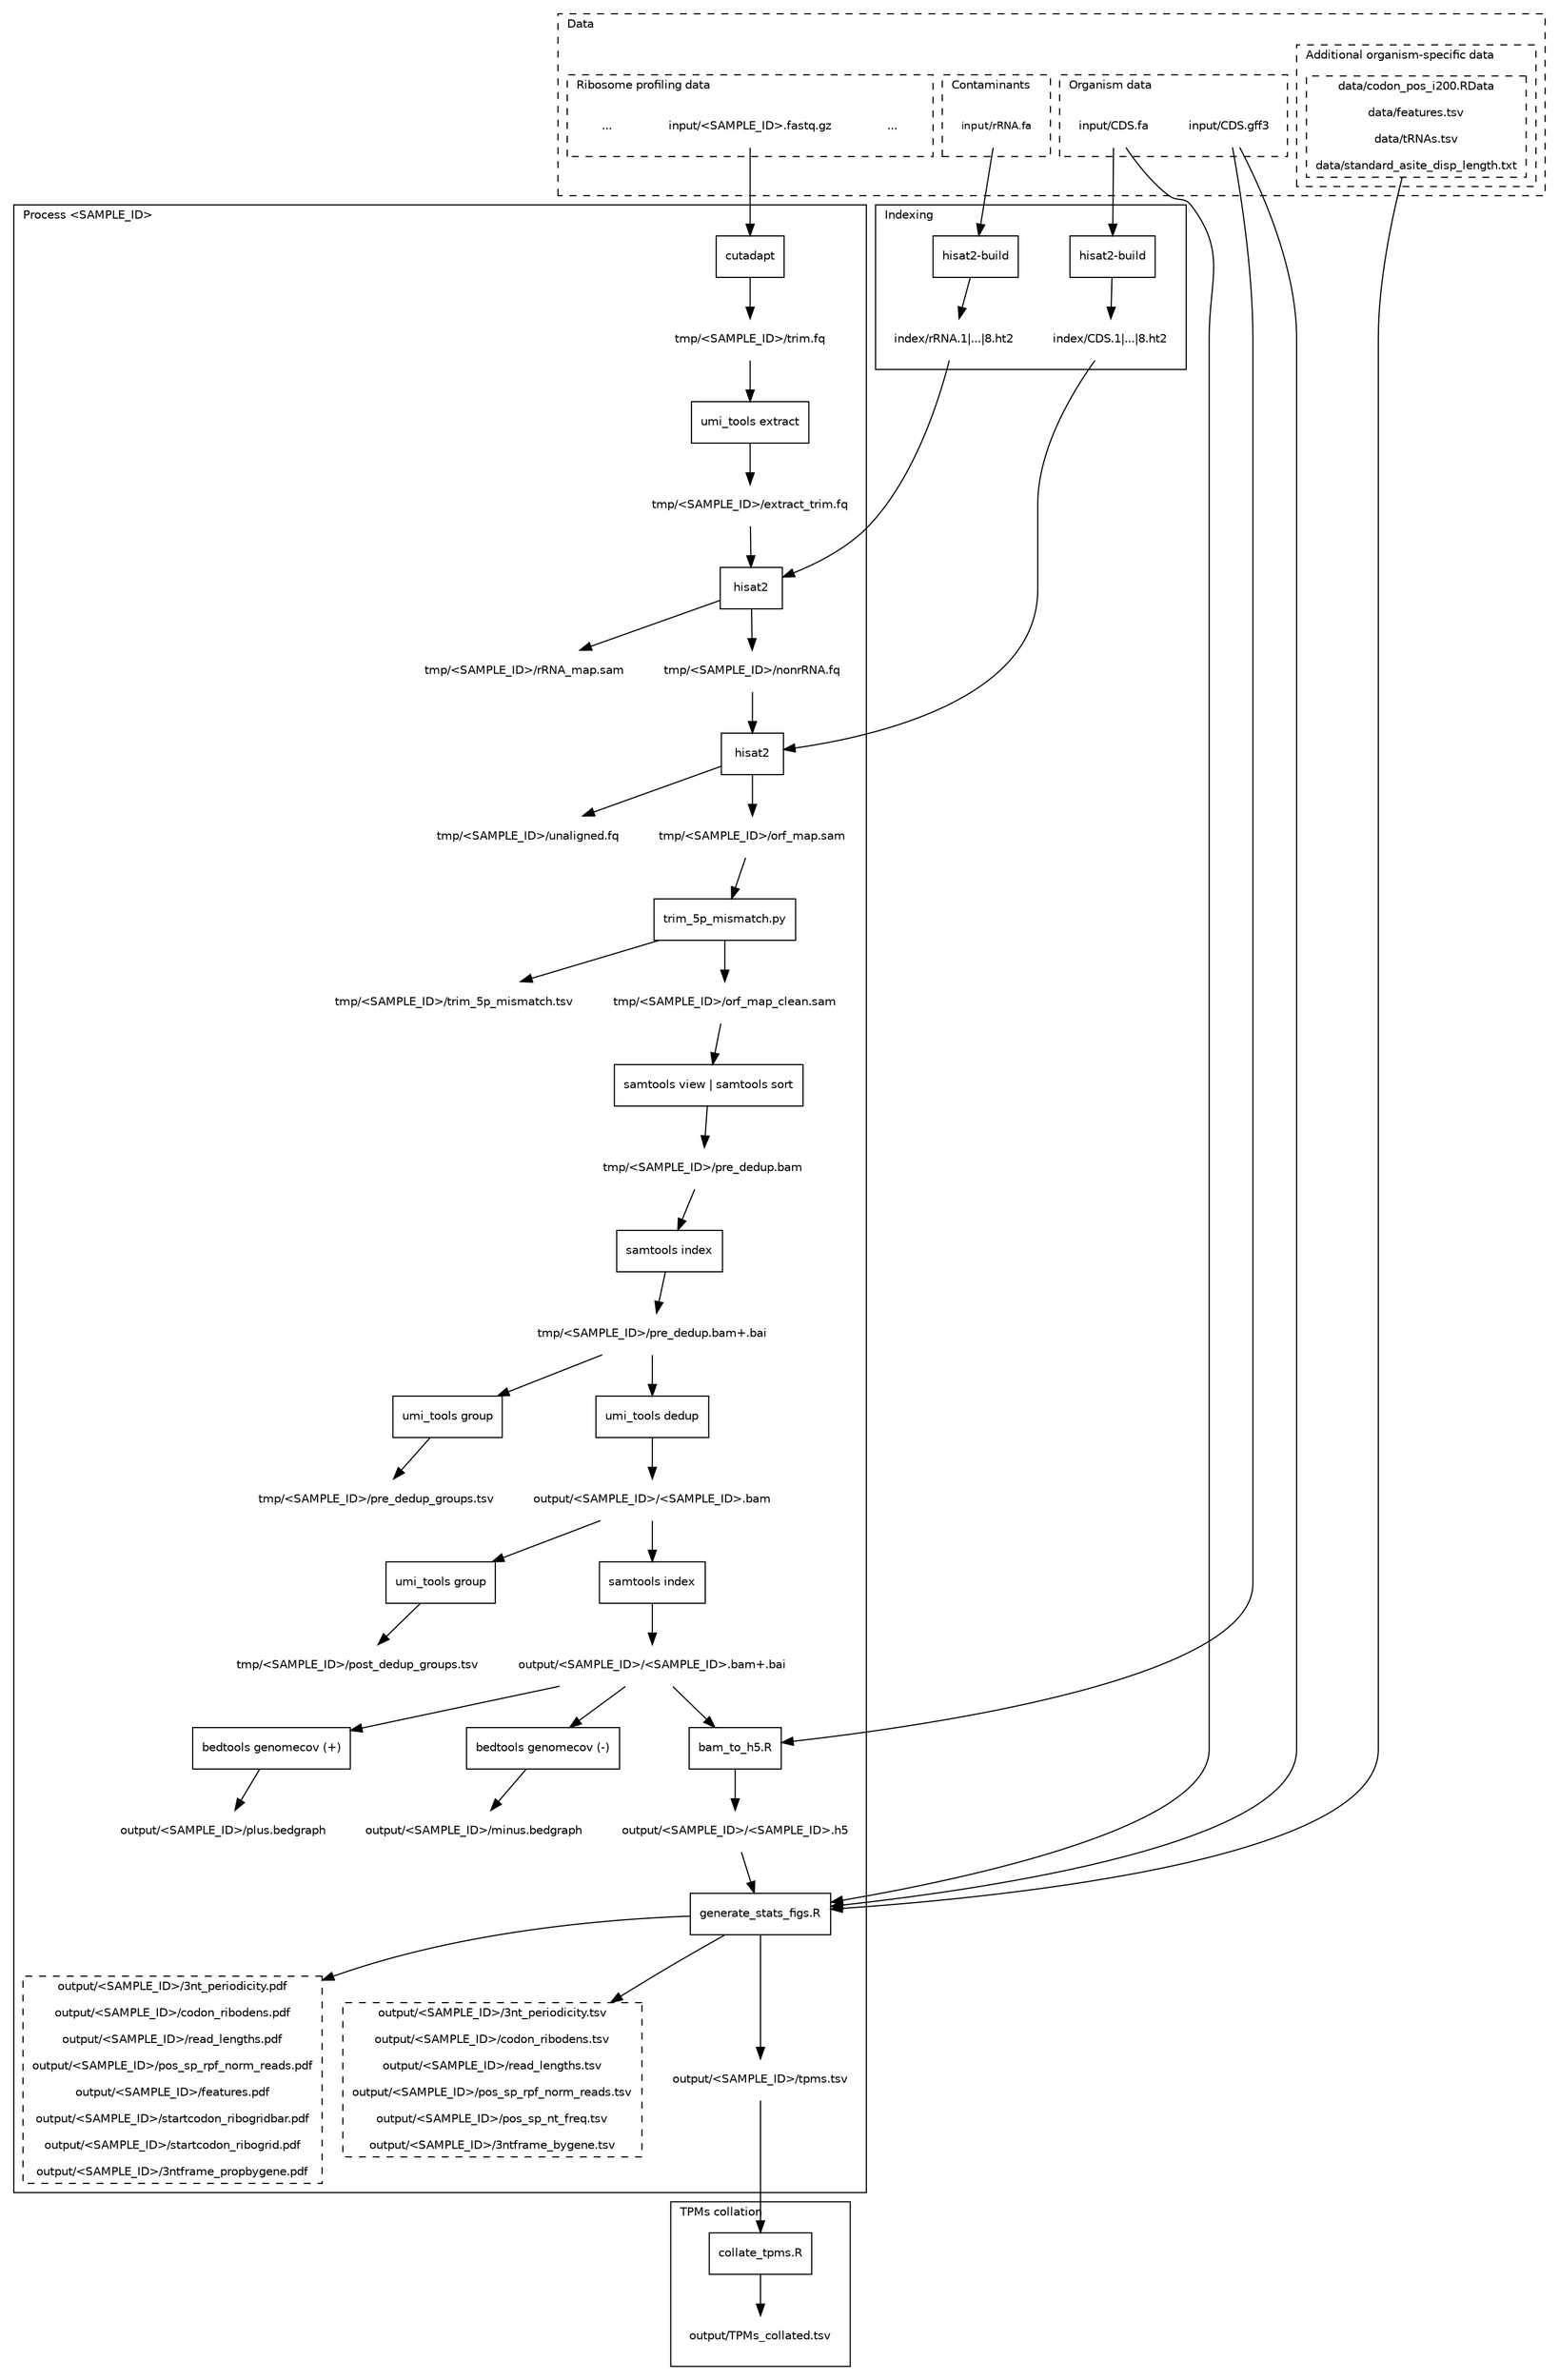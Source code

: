 digraph G {
  graph [ fontname=Helvetica, fontsize=10, compound=true ]
  node [ fontname=Helvetica, fontsize=10 ]
  edge [ fontname=Helvetica, fontsize=10 ]

  subgraph cluster_data {
    label = "Data"
    labeljust = "l"
    style = dashed

    subgraph cluster_organism {
      label = "Organism data"
      labeljust = "l"
      style = dashed

      "input/CDS.fa"  [shape=plaintext]
      "input/CDS.gff3" [shape=plaintext]
    }

    subgraph cluster_contaminants {
      label = "Contaminants"
      labeljust = "l"
      style = dashed

      "input/rRNA.fa"  [shape=plaintext, fontsize=9]
    }

    subgraph cluster_additional_organism {
      label = "Additional organism-specific data"
      labeljust = "l"
      style = dashed

      data [label="data/codon_pos_i200.RData\n
data/features.tsv\n
data/tRNAs.tsv\n
data/standard_asite_disp_length.txt"] [shape=box, style=dashed]
    }

    subgraph cluster_ribosome {
      label = "Ribosome profiling data"
      labeljust = "l"
      style = dashed

      ribosome_data0toI [label="..."] [shape=plaintext]
      "input/<SAMPLE_ID>.fastq.gz" [shape=plaintext]
      ribosome_dataItoN [label="..."] [shape=plaintext]
    }
  }
  
  subgraph cluster_indexing {
    label = "Indexing"
    labeljust = "l"

    h2build1 [label="hisat2-build"] [shape=box]
    h2build2 [label="hisat2-build"] [shape=box]

    "index/rRNA.1|...|8.ht2" [shape=plaintext]
    "index/CDS.1|...|8.ht2" [shape=plaintext]

    "input/rRNA.fa" -> h2build1 -> "index/rRNA.1|...|8.ht2"
    "input/CDS.fa" -> h2build2 -> "index/CDS.1|...|8.ht2"
  }

  subgraph cluster_per_sample_processing {
    label = "Process <SAMPLE_ID>"
    labeljust = "l"

    cut [label="cutadapt"] [shape=box]
    umi_extract [label="umi_tools extract"] [shape=box]
    h21 [label="hisat2"] [shape=box]
    h22 [label="hisat2"] [shape=box]
    samindex [label="samtools index"] [shape=box]
    samview [label="samtools view | samtools sort"] [shape=box]
    umi_pre_group [label="umi_tools group"] [shape=box]
    umi_dedup [label="umi_tools dedup"] [shape=box]
    umi_post_group [label="umi_tools group"] [shape=box]
    samindex_dedup [label="samtools index"] [shape=box]
    trim [label="trim_5p_mismatch.py"] [shape=box]
    bedplus [label="bedtools genomecov (+)"] [shape=box]
    bedminus [label="bedtools genomecov (-)"] [shape=box]
    bam2h5 [label="bam_to_h5.R"] [shape=box]
    statsfigs [label="generate_stats_figs.R"] [shape=box]

    "tmp/<SAMPLE_ID>/trim.fq" [shape=plaintext]
    "tmp/<SAMPLE_ID>/extract_trim.fq" [shape=plaintext]
    "tmp/<SAMPLE_ID>/rRNA_map.sam" [shape=plaintext]
    "tmp/<SAMPLE_ID>/nonrRNA.fq" [shape=plaintext]
    "tmp/<SAMPLE_ID>/unaligned.fq" [shape=plaintext]
    "tmp/<SAMPLE_ID>/orf_map.sam" [shape=plaintext]
    "tmp/<SAMPLE_ID>/trim_5p_mismatch.tsv" [shape=plaintext]
    "tmp/<SAMPLE_ID>/orf_map_clean.sam" [shape=plaintext]
    "tmp/<SAMPLE_ID>/pre_dedup_groups.tsv" [shape=plaintext]
    "tmp/<SAMPLE_ID>/post_dedup_groups.tsv" [shape=plaintext]
    "tmp/<SAMPLE_ID>/pre_dedup.bam" [shape=plaintext]
    "tmp/<SAMPLE_ID>/pre_dedup.bam+.bai" [shape=plaintext]
    "output/<SAMPLE_ID>/<SAMPLE_ID>.bam" [shape=plaintext]
    "output/<SAMPLE_ID>/<SAMPLE_ID>.bam+.bai" [shape=plaintext]
    "output/<SAMPLE_ID>/plus.bedgraph" [shape=plaintext]
    "output/<SAMPLE_ID>/minus.bedgraph" [shape=plaintext]
    "output/<SAMPLE_ID>/<SAMPLE_ID>.h5" [shape=plaintext]

    pdfs [label="output/<SAMPLE_ID>/3nt_periodicity.pdf\n
output/<SAMPLE_ID>/codon_ribodens.pdf\n
output/<SAMPLE_ID>/read_lengths.pdf\n
output/<SAMPLE_ID>/pos_sp_rpf_norm_reads.pdf\n
output/<SAMPLE_ID>/features.pdf\n
output/<SAMPLE_ID>/startcodon_ribogridbar.pdf\n
output/<SAMPLE_ID>/startcodon_ribogrid.pdf\n
output/<SAMPLE_ID>/3ntframe_propbygene.pdf
"] [shape=box, style=dashed]

    tsvs [label="output/<SAMPLE_ID>/3nt_periodicity.tsv\n
output/<SAMPLE_ID>/codon_ribodens.tsv\n
output/<SAMPLE_ID>/read_lengths.tsv\n
output/<SAMPLE_ID>/pos_sp_rpf_norm_reads.tsv\n
output/<SAMPLE_ID>/pos_sp_nt_freq.tsv\n
output/<SAMPLE_ID>/3ntframe_bygene.tsv
"] [shape=box, style=dashed]

    "output/<SAMPLE_ID>/tpms.tsv" [shape=plaintext]

    "input/<SAMPLE_ID>.fastq.gz" -> cut -> "tmp/<SAMPLE_ID>/trim.fq"
    "tmp/<SAMPLE_ID>/trim.fq" -> umi_extract -> "tmp/<SAMPLE_ID>/extract_trim.fq"
    "tmp/<SAMPLE_ID>/extract_trim.fq" -> h21
    "index/rRNA.1|...|8.ht2" -> h21
    h21 -> "tmp/<SAMPLE_ID>/rRNA_map.sam"
    h21 -> "tmp/<SAMPLE_ID>/nonrRNA.fq"

    "index/CDS.1|...|8.ht2" -> h22
    "tmp/<SAMPLE_ID>/nonrRNA.fq" -> h22
    h22 -> "tmp/<SAMPLE_ID>/unaligned.fq"
    h22 -> "tmp/<SAMPLE_ID>/orf_map.sam"

    "tmp/<SAMPLE_ID>/orf_map.sam" -> trim
    trim -> "tmp/<SAMPLE_ID>/orf_map_clean.sam"
    trim -> "tmp/<SAMPLE_ID>/trim_5p_mismatch.tsv"
    "tmp/<SAMPLE_ID>/orf_map_clean.sam" -> samview -> "tmp/<SAMPLE_ID>/pre_dedup.bam"
    "tmp/<SAMPLE_ID>/pre_dedup.bam" -> samindex
    samindex -> "tmp/<SAMPLE_ID>/pre_dedup.bam+.bai"

    "tmp/<SAMPLE_ID>/pre_dedup.bam+.bai" -> umi_pre_group -> "tmp/<SAMPLE_ID>/pre_dedup_groups.tsv"
    "tmp/<SAMPLE_ID>/pre_dedup.bam+.bai" -> umi_dedup -> "output/<SAMPLE_ID>/<SAMPLE_ID>.bam"
    "output/<SAMPLE_ID>/<SAMPLE_ID>.bam" -> umi_post_group -> "tmp/<SAMPLE_ID>/post_dedup_groups.tsv"

    "output/<SAMPLE_ID>/<SAMPLE_ID>.bam" -> samindex_dedup -> "output/<SAMPLE_ID>/<SAMPLE_ID>.bam+.bai"

    "output/<SAMPLE_ID>/<SAMPLE_ID>.bam+.bai" -> bedplus -> "output/<SAMPLE_ID>/plus.bedgraph"
    "output/<SAMPLE_ID>/<SAMPLE_ID>.bam+.bai" -> bedminus -> "output/<SAMPLE_ID>/minus.bedgraph"

    "output/<SAMPLE_ID>/<SAMPLE_ID>.bam+.bai" -> bam2h5
    "input/CDS.gff3" -> bam2h5
    bam2h5 -> "output/<SAMPLE_ID>/<SAMPLE_ID>.h5"

    "output/<SAMPLE_ID>/<SAMPLE_ID>.h5" -> statsfigs
    "input/CDS.fa" -> statsfigs
    "input/CDS.gff3" -> statsfigs
    data -> statsfigs

    statsfigs -> pdfs
    statsfigs -> tsvs
    statsfigs -> "output/<SAMPLE_ID>/tpms.tsv"
  }

  subgraph cluster_tpms_collation {
    label = "TPMs collation"
    labeljust = "l"

    collate [label="collate_tpms.R"] [shape=box]

    "output/TPMs_collated.tsv" [shape=plaintext]

    "output/<SAMPLE_ID>/tpms.tsv" -> collate
    collate -> "output/TPMs_collated.tsv"
  }
}
